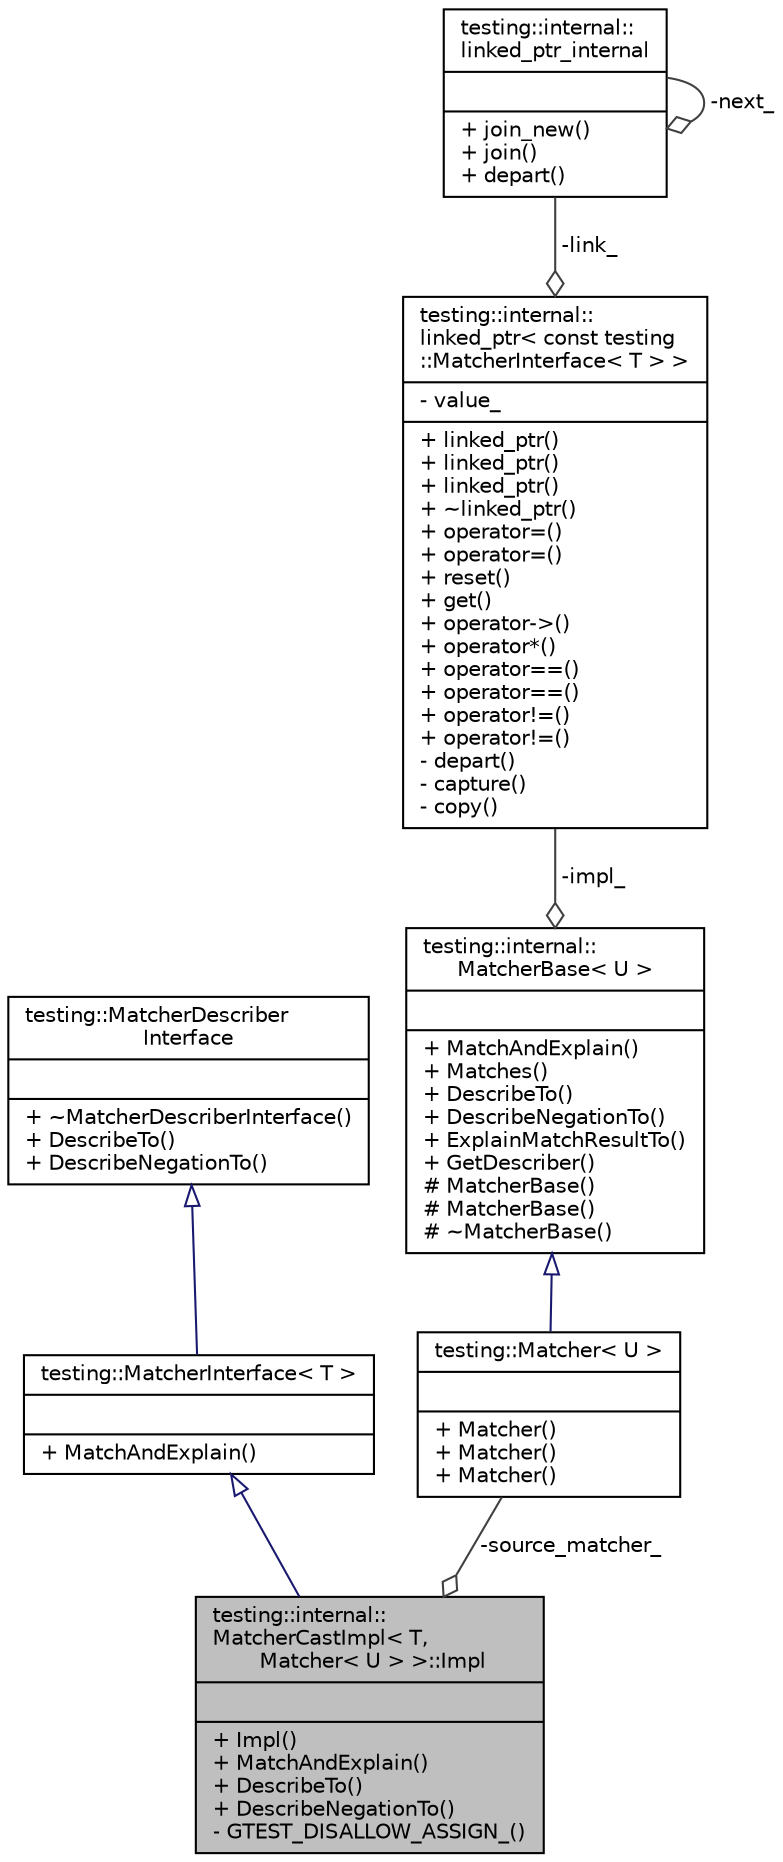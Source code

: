 digraph "testing::internal::MatcherCastImpl&lt; T, Matcher&lt; U &gt; &gt;::Impl"
{
  edge [fontname="Helvetica",fontsize="10",labelfontname="Helvetica",labelfontsize="10"];
  node [fontname="Helvetica",fontsize="10",shape=record];
  Node3 [label="{testing::internal::\lMatcherCastImpl\< T,\l Matcher\< U \> \>::Impl\n||+ Impl()\l+ MatchAndExplain()\l+ DescribeTo()\l+ DescribeNegationTo()\l- GTEST_DISALLOW_ASSIGN_()\l}",height=0.2,width=0.4,color="black", fillcolor="grey75", style="filled", fontcolor="black"];
  Node4 -> Node3 [dir="back",color="midnightblue",fontsize="10",style="solid",arrowtail="onormal",fontname="Helvetica"];
  Node4 [label="{testing::MatcherInterface\< T \>\n||+ MatchAndExplain()\l}",height=0.2,width=0.4,color="black", fillcolor="white", style="filled",URL="$d3/d16/classtesting_1_1_matcher_interface.html"];
  Node5 -> Node4 [dir="back",color="midnightblue",fontsize="10",style="solid",arrowtail="onormal",fontname="Helvetica"];
  Node5 [label="{testing::MatcherDescriber\lInterface\n||+ ~MatcherDescriberInterface()\l+ DescribeTo()\l+ DescribeNegationTo()\l}",height=0.2,width=0.4,color="black", fillcolor="white", style="filled",URL="$de/d2a/classtesting_1_1_matcher_describer_interface.html"];
  Node6 -> Node3 [color="grey25",fontsize="10",style="solid",label=" -source_matcher_" ,arrowhead="odiamond",fontname="Helvetica"];
  Node6 [label="{testing::Matcher\< U \>\n||+ Matcher()\l+ Matcher()\l+ Matcher()\l}",height=0.2,width=0.4,color="black", fillcolor="white", style="filled",URL="$d3/d31/classtesting_1_1_matcher.html"];
  Node7 -> Node6 [dir="back",color="midnightblue",fontsize="10",style="solid",arrowtail="onormal",fontname="Helvetica"];
  Node7 [label="{testing::internal::\lMatcherBase\< U \>\n||+ MatchAndExplain()\l+ Matches()\l+ DescribeTo()\l+ DescribeNegationTo()\l+ ExplainMatchResultTo()\l+ GetDescriber()\l# MatcherBase()\l# MatcherBase()\l# ~MatcherBase()\l}",height=0.2,width=0.4,color="black", fillcolor="white", style="filled",URL="$df/d93/classtesting_1_1internal_1_1_matcher_base.html"];
  Node8 -> Node7 [color="grey25",fontsize="10",style="solid",label=" -impl_" ,arrowhead="odiamond",fontname="Helvetica"];
  Node8 [label="{testing::internal::\llinked_ptr\< const testing\l::MatcherInterface\< T \> \>\n|- value_\l|+ linked_ptr()\l+ linked_ptr()\l+ linked_ptr()\l+ ~linked_ptr()\l+ operator=()\l+ operator=()\l+ reset()\l+ get()\l+ operator-\>()\l+ operator*()\l+ operator==()\l+ operator==()\l+ operator!=()\l+ operator!=()\l- depart()\l- capture()\l- copy()\l}",height=0.2,width=0.4,color="black", fillcolor="white", style="filled",URL="$d9/df4/classtesting_1_1internal_1_1linked__ptr.html"];
  Node9 -> Node8 [color="grey25",fontsize="10",style="solid",label=" -link_" ,arrowhead="odiamond",fontname="Helvetica"];
  Node9 [label="{testing::internal::\llinked_ptr_internal\n||+ join_new()\l+ join()\l+ depart()\l}",height=0.2,width=0.4,color="black", fillcolor="white", style="filled",URL="$d7/d67/classtesting_1_1internal_1_1linked__ptr__internal.html"];
  Node9 -> Node9 [color="grey25",fontsize="10",style="solid",label=" -next_" ,arrowhead="odiamond",fontname="Helvetica"];
}
